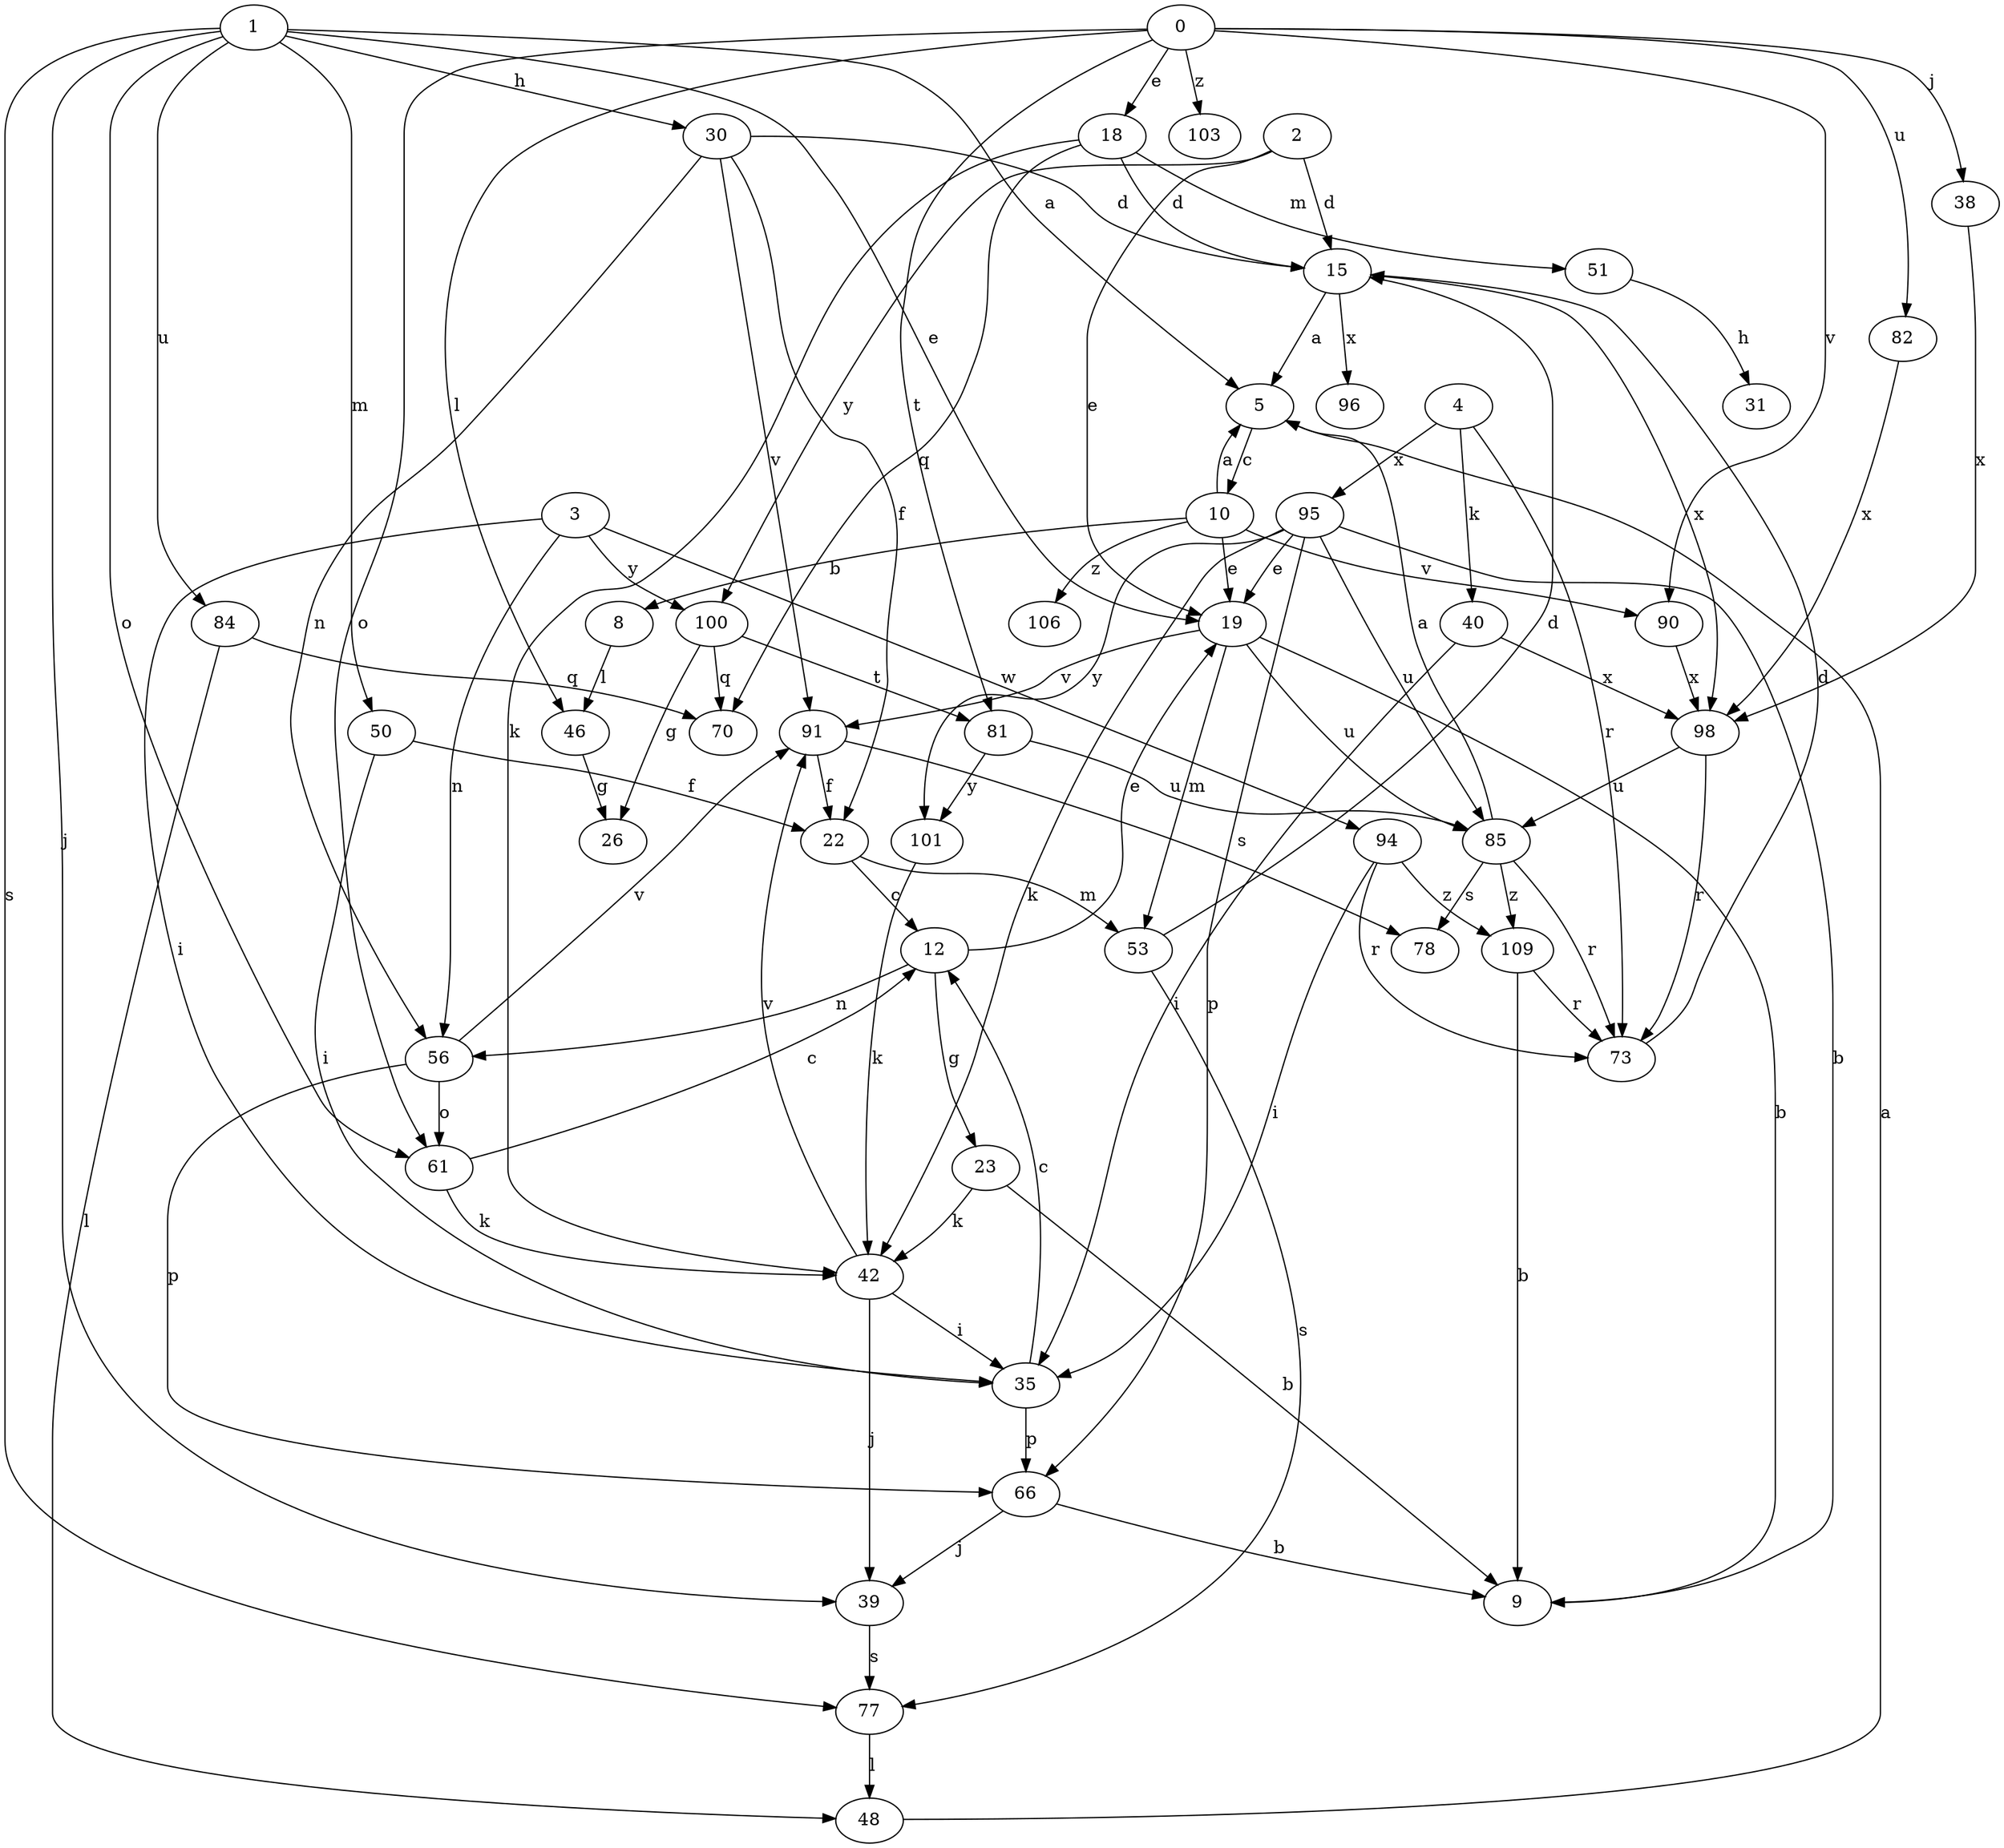 strict digraph  {
0;
1;
2;
3;
4;
5;
8;
9;
10;
12;
15;
18;
19;
22;
23;
26;
30;
31;
35;
38;
39;
40;
42;
46;
48;
50;
51;
53;
56;
61;
66;
70;
73;
77;
78;
81;
82;
84;
85;
90;
91;
94;
95;
96;
98;
100;
101;
103;
106;
109;
0 -> 18  [label=e];
0 -> 38  [label=j];
0 -> 46  [label=l];
0 -> 61  [label=o];
0 -> 81  [label=t];
0 -> 82  [label=u];
0 -> 90  [label=v];
0 -> 103  [label=z];
1 -> 5  [label=a];
1 -> 19  [label=e];
1 -> 30  [label=h];
1 -> 39  [label=j];
1 -> 50  [label=m];
1 -> 61  [label=o];
1 -> 77  [label=s];
1 -> 84  [label=u];
2 -> 15  [label=d];
2 -> 19  [label=e];
2 -> 100  [label=y];
3 -> 35  [label=i];
3 -> 56  [label=n];
3 -> 94  [label=w];
3 -> 100  [label=y];
4 -> 40  [label=k];
4 -> 73  [label=r];
4 -> 95  [label=x];
5 -> 10  [label=c];
8 -> 46  [label=l];
10 -> 5  [label=a];
10 -> 8  [label=b];
10 -> 19  [label=e];
10 -> 90  [label=v];
10 -> 106  [label=z];
12 -> 19  [label=e];
12 -> 23  [label=g];
12 -> 56  [label=n];
15 -> 5  [label=a];
15 -> 96  [label=x];
15 -> 98  [label=x];
18 -> 15  [label=d];
18 -> 42  [label=k];
18 -> 51  [label=m];
18 -> 70  [label=q];
19 -> 9  [label=b];
19 -> 53  [label=m];
19 -> 85  [label=u];
19 -> 91  [label=v];
22 -> 12  [label=c];
22 -> 53  [label=m];
23 -> 9  [label=b];
23 -> 42  [label=k];
30 -> 15  [label=d];
30 -> 22  [label=f];
30 -> 56  [label=n];
30 -> 91  [label=v];
35 -> 12  [label=c];
35 -> 66  [label=p];
38 -> 98  [label=x];
39 -> 77  [label=s];
40 -> 35  [label=i];
40 -> 98  [label=x];
42 -> 35  [label=i];
42 -> 39  [label=j];
42 -> 91  [label=v];
46 -> 26  [label=g];
48 -> 5  [label=a];
50 -> 22  [label=f];
50 -> 35  [label=i];
51 -> 31  [label=h];
53 -> 15  [label=d];
53 -> 77  [label=s];
56 -> 61  [label=o];
56 -> 66  [label=p];
56 -> 91  [label=v];
61 -> 12  [label=c];
61 -> 42  [label=k];
66 -> 9  [label=b];
66 -> 39  [label=j];
73 -> 15  [label=d];
77 -> 48  [label=l];
81 -> 85  [label=u];
81 -> 101  [label=y];
82 -> 98  [label=x];
84 -> 48  [label=l];
84 -> 70  [label=q];
85 -> 5  [label=a];
85 -> 73  [label=r];
85 -> 78  [label=s];
85 -> 109  [label=z];
90 -> 98  [label=x];
91 -> 22  [label=f];
91 -> 78  [label=s];
94 -> 35  [label=i];
94 -> 73  [label=r];
94 -> 109  [label=z];
95 -> 9  [label=b];
95 -> 19  [label=e];
95 -> 42  [label=k];
95 -> 66  [label=p];
95 -> 85  [label=u];
95 -> 101  [label=y];
98 -> 73  [label=r];
98 -> 85  [label=u];
100 -> 26  [label=g];
100 -> 70  [label=q];
100 -> 81  [label=t];
101 -> 42  [label=k];
109 -> 9  [label=b];
109 -> 73  [label=r];
}

